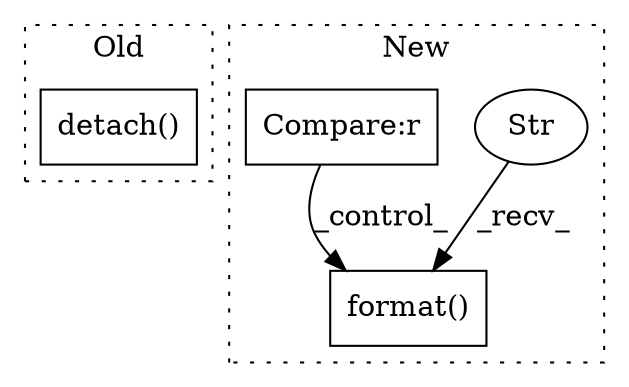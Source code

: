 digraph G {
subgraph cluster0 {
1 [label="detach()" a="75" s="1373" l="32" shape="box"];
label = "Old";
style="dotted";
}
subgraph cluster1 {
2 [label="format()" a="75" s="1645,1730" l="68,1" shape="box"];
3 [label="Str" a="66" s="1645" l="60" shape="ellipse"];
4 [label="Compare:r" a="40" s="1326" l="25" shape="box"];
label = "New";
style="dotted";
}
3 -> 2 [label="_recv_"];
4 -> 2 [label="_control_"];
}